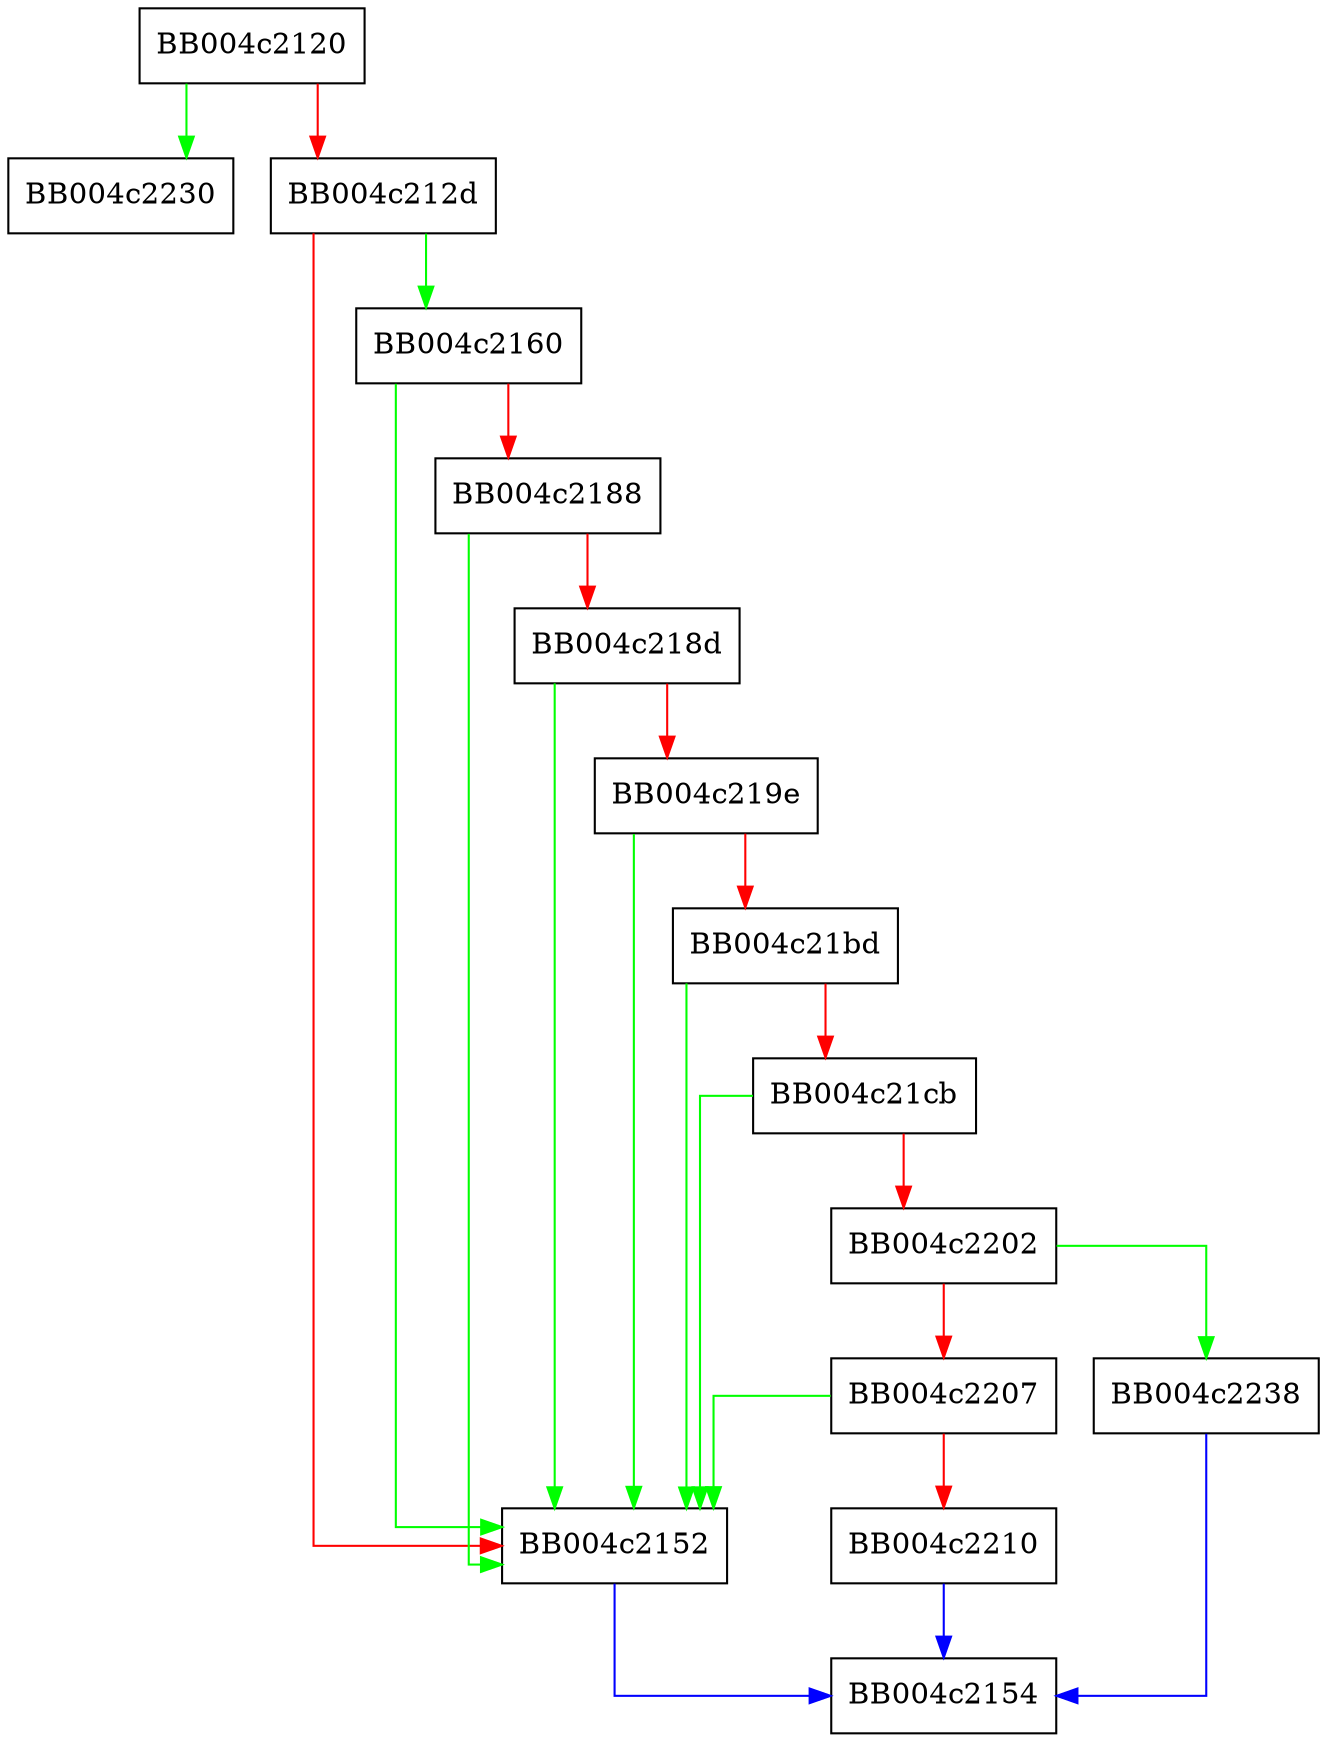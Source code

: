 digraph ossl_quic_wire_decode_frame_crypto {
  node [shape="box"];
  graph [splines=ortho];
  BB004c2120 -> BB004c2230 [color="green"];
  BB004c2120 -> BB004c212d [color="red"];
  BB004c212d -> BB004c2160 [color="green"];
  BB004c212d -> BB004c2152 [color="red"];
  BB004c2152 -> BB004c2154 [color="blue"];
  BB004c2160 -> BB004c2152 [color="green"];
  BB004c2160 -> BB004c2188 [color="red"];
  BB004c2188 -> BB004c2152 [color="green"];
  BB004c2188 -> BB004c218d [color="red"];
  BB004c218d -> BB004c2152 [color="green"];
  BB004c218d -> BB004c219e [color="red"];
  BB004c219e -> BB004c2152 [color="green"];
  BB004c219e -> BB004c21bd [color="red"];
  BB004c21bd -> BB004c2152 [color="green"];
  BB004c21bd -> BB004c21cb [color="red"];
  BB004c21cb -> BB004c2152 [color="green"];
  BB004c21cb -> BB004c2202 [color="red"];
  BB004c2202 -> BB004c2238 [color="green"];
  BB004c2202 -> BB004c2207 [color="red"];
  BB004c2207 -> BB004c2152 [color="green"];
  BB004c2207 -> BB004c2210 [color="red"];
  BB004c2210 -> BB004c2154 [color="blue"];
  BB004c2238 -> BB004c2154 [color="blue"];
}